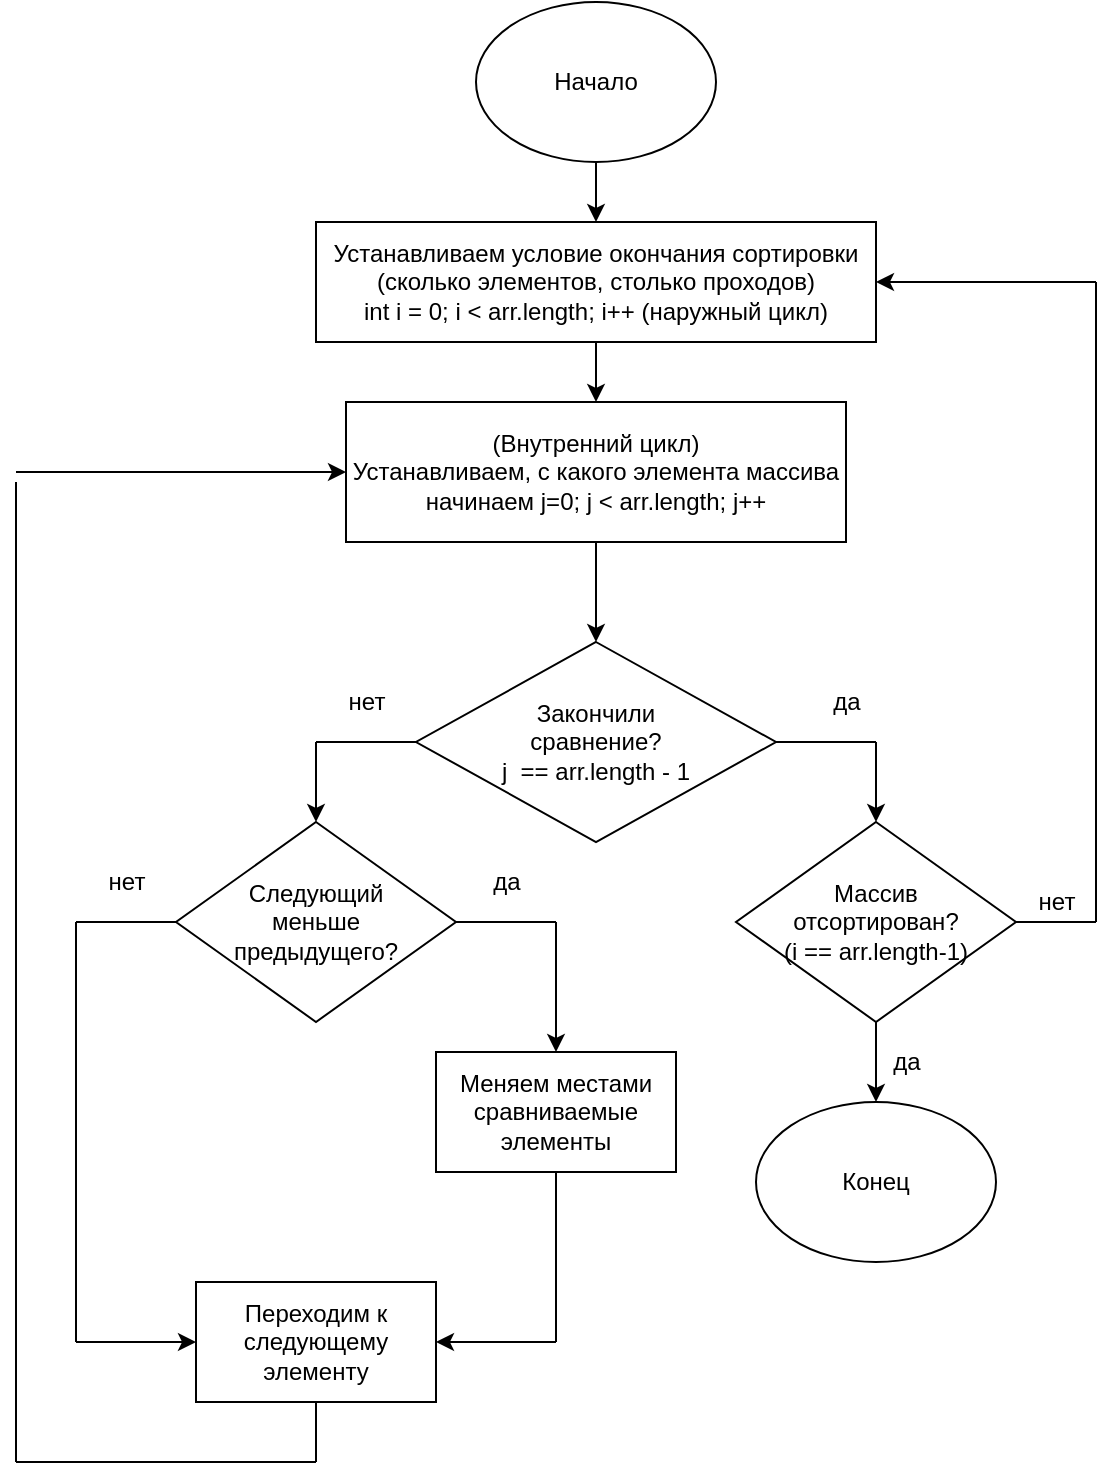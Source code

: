<mxfile version="16.0.2" type="device"><diagram id="ModzHIr_HFWiNNzwv6-a" name="Page-1"><mxGraphModel dx="1221" dy="644" grid="1" gridSize="10" guides="1" tooltips="1" connect="1" arrows="1" fold="1" page="1" pageScale="1" pageWidth="827" pageHeight="1169" math="0" shadow="0"><root><mxCell id="0"/><mxCell id="1" parent="0"/><mxCell id="DzNBvEFdq2CaxyThi2iZ-1" value="Начало" style="ellipse;whiteSpace=wrap;html=1;" vertex="1" parent="1"><mxGeometry x="370" y="110" width="120" height="80" as="geometry"/></mxCell><mxCell id="DzNBvEFdq2CaxyThi2iZ-2" value="&lt;span&gt;Устанавливаем условие окончания сортировки (сколько элементов, столько проходов)&lt;br&gt;int i = 0; i &amp;lt; arr.length; i++ (наружный цикл)&lt;/span&gt;" style="rounded=0;whiteSpace=wrap;html=1;" vertex="1" parent="1"><mxGeometry x="290" y="220" width="280" height="60" as="geometry"/></mxCell><mxCell id="DzNBvEFdq2CaxyThi2iZ-3" value="(Внутренний цикл)&lt;br&gt;Устанавливаем, с какого элемента массива начинаем j=0; j &amp;lt; arr.length; j++" style="rounded=0;whiteSpace=wrap;html=1;" vertex="1" parent="1"><mxGeometry x="305" y="310" width="250" height="70" as="geometry"/></mxCell><mxCell id="DzNBvEFdq2CaxyThi2iZ-4" value="Закончили&lt;br&gt;сравнение?&lt;br&gt;j&amp;nbsp; == arr.length - 1" style="rhombus;whiteSpace=wrap;html=1;" vertex="1" parent="1"><mxGeometry x="340" y="430" width="180" height="100" as="geometry"/></mxCell><mxCell id="DzNBvEFdq2CaxyThi2iZ-5" value="Массив&lt;br&gt;отсортирован?&lt;br&gt;(i == arr.length-1)" style="rhombus;whiteSpace=wrap;html=1;" vertex="1" parent="1"><mxGeometry x="500" y="520" width="140" height="100" as="geometry"/></mxCell><mxCell id="DzNBvEFdq2CaxyThi2iZ-6" value="Следующий&lt;br&gt;меньше&lt;br&gt;предыдущего?" style="rhombus;whiteSpace=wrap;html=1;" vertex="1" parent="1"><mxGeometry x="220" y="520" width="140" height="100" as="geometry"/></mxCell><mxCell id="DzNBvEFdq2CaxyThi2iZ-8" value="Переходим к следующему элементу" style="rounded=0;whiteSpace=wrap;html=1;" vertex="1" parent="1"><mxGeometry x="230" y="750" width="120" height="60" as="geometry"/></mxCell><mxCell id="DzNBvEFdq2CaxyThi2iZ-9" value="Конец" style="ellipse;whiteSpace=wrap;html=1;" vertex="1" parent="1"><mxGeometry x="510" y="660" width="120" height="80" as="geometry"/></mxCell><mxCell id="DzNBvEFdq2CaxyThi2iZ-13" value="" style="endArrow=none;html=1;rounded=0;exitX=1;exitY=0.5;exitDx=0;exitDy=0;" edge="1" parent="1" source="DzNBvEFdq2CaxyThi2iZ-4"><mxGeometry width="50" height="50" relative="1" as="geometry"><mxPoint x="450" y="390" as="sourcePoint"/><mxPoint x="570" y="480" as="targetPoint"/></mxGeometry></mxCell><mxCell id="DzNBvEFdq2CaxyThi2iZ-15" value="" style="endArrow=none;html=1;rounded=0;entryX=0;entryY=0.5;entryDx=0;entryDy=0;" edge="1" parent="1" target="DzNBvEFdq2CaxyThi2iZ-4"><mxGeometry width="50" height="50" relative="1" as="geometry"><mxPoint x="290" y="480" as="sourcePoint"/><mxPoint x="500" y="340" as="targetPoint"/></mxGeometry></mxCell><mxCell id="DzNBvEFdq2CaxyThi2iZ-17" value="" style="endArrow=classic;html=1;rounded=0;entryX=0.5;entryY=0;entryDx=0;entryDy=0;" edge="1" parent="1" target="DzNBvEFdq2CaxyThi2iZ-6"><mxGeometry width="50" height="50" relative="1" as="geometry"><mxPoint x="290" y="480" as="sourcePoint"/><mxPoint x="370" y="520" as="targetPoint"/></mxGeometry></mxCell><mxCell id="DzNBvEFdq2CaxyThi2iZ-19" value="" style="endArrow=classic;html=1;rounded=0;exitX=0.5;exitY=1;exitDx=0;exitDy=0;entryX=0.5;entryY=0;entryDx=0;entryDy=0;" edge="1" parent="1" source="DzNBvEFdq2CaxyThi2iZ-2" target="DzNBvEFdq2CaxyThi2iZ-3"><mxGeometry width="50" height="50" relative="1" as="geometry"><mxPoint x="435" y="370" as="sourcePoint"/><mxPoint x="485" y="320" as="targetPoint"/></mxGeometry></mxCell><mxCell id="DzNBvEFdq2CaxyThi2iZ-20" value="" style="endArrow=classic;html=1;rounded=0;exitX=0.5;exitY=1;exitDx=0;exitDy=0;entryX=0.5;entryY=0;entryDx=0;entryDy=0;" edge="1" parent="1" source="DzNBvEFdq2CaxyThi2iZ-1" target="DzNBvEFdq2CaxyThi2iZ-2"><mxGeometry width="50" height="50" relative="1" as="geometry"><mxPoint x="450" y="360" as="sourcePoint"/><mxPoint x="500" y="310" as="targetPoint"/></mxGeometry></mxCell><mxCell id="DzNBvEFdq2CaxyThi2iZ-21" value="" style="endArrow=classic;html=1;rounded=0;entryX=0.5;entryY=0;entryDx=0;entryDy=0;exitX=0.5;exitY=1;exitDx=0;exitDy=0;" edge="1" parent="1" source="DzNBvEFdq2CaxyThi2iZ-3" target="DzNBvEFdq2CaxyThi2iZ-4"><mxGeometry width="50" height="50" relative="1" as="geometry"><mxPoint x="450" y="370" as="sourcePoint"/><mxPoint x="500" y="320" as="targetPoint"/></mxGeometry></mxCell><mxCell id="DzNBvEFdq2CaxyThi2iZ-22" value="" style="endArrow=classic;html=1;rounded=0;entryX=0.5;entryY=0;entryDx=0;entryDy=0;" edge="1" parent="1" target="DzNBvEFdq2CaxyThi2iZ-5"><mxGeometry width="50" height="50" relative="1" as="geometry"><mxPoint x="570" y="480" as="sourcePoint"/><mxPoint x="500" y="340" as="targetPoint"/></mxGeometry></mxCell><mxCell id="DzNBvEFdq2CaxyThi2iZ-24" value="да" style="text;html=1;align=center;verticalAlign=middle;resizable=0;points=[];autosize=1;strokeColor=none;fillColor=none;" vertex="1" parent="1"><mxGeometry x="540" y="450" width="30" height="20" as="geometry"/></mxCell><mxCell id="DzNBvEFdq2CaxyThi2iZ-25" value="нет" style="text;html=1;align=center;verticalAlign=middle;resizable=0;points=[];autosize=1;strokeColor=none;fillColor=none;" vertex="1" parent="1"><mxGeometry x="300" y="450" width="30" height="20" as="geometry"/></mxCell><mxCell id="DzNBvEFdq2CaxyThi2iZ-28" value="" style="endArrow=none;html=1;rounded=0;exitX=1;exitY=0.5;exitDx=0;exitDy=0;" edge="1" parent="1" source="DzNBvEFdq2CaxyThi2iZ-6"><mxGeometry width="50" height="50" relative="1" as="geometry"><mxPoint x="360" y="550" as="sourcePoint"/><mxPoint x="410" y="570" as="targetPoint"/></mxGeometry></mxCell><mxCell id="DzNBvEFdq2CaxyThi2iZ-29" value="" style="endArrow=classic;html=1;rounded=0;entryX=0.5;entryY=0;entryDx=0;entryDy=0;" edge="1" parent="1" target="DzNBvEFdq2CaxyThi2iZ-43"><mxGeometry width="50" height="50" relative="1" as="geometry"><mxPoint x="410" y="570" as="sourcePoint"/><mxPoint x="414" y="645" as="targetPoint"/></mxGeometry></mxCell><mxCell id="DzNBvEFdq2CaxyThi2iZ-30" value="" style="endArrow=none;html=1;rounded=0;exitX=0;exitY=0.5;exitDx=0;exitDy=0;" edge="1" parent="1" source="DzNBvEFdq2CaxyThi2iZ-6"><mxGeometry width="50" height="50" relative="1" as="geometry"><mxPoint x="360" y="550" as="sourcePoint"/><mxPoint x="170" y="570" as="targetPoint"/></mxGeometry></mxCell><mxCell id="DzNBvEFdq2CaxyThi2iZ-31" value="" style="endArrow=none;html=1;rounded=0;" edge="1" parent="1"><mxGeometry width="50" height="50" relative="1" as="geometry"><mxPoint x="170" y="570" as="sourcePoint"/><mxPoint x="170" y="780" as="targetPoint"/></mxGeometry></mxCell><mxCell id="DzNBvEFdq2CaxyThi2iZ-32" value="" style="endArrow=classic;html=1;rounded=0;entryX=0;entryY=0.5;entryDx=0;entryDy=0;" edge="1" parent="1" target="DzNBvEFdq2CaxyThi2iZ-8"><mxGeometry width="50" height="50" relative="1" as="geometry"><mxPoint x="170" y="780" as="sourcePoint"/><mxPoint x="380" y="500" as="targetPoint"/></mxGeometry></mxCell><mxCell id="DzNBvEFdq2CaxyThi2iZ-33" value="" style="endArrow=none;html=1;rounded=0;exitX=0.5;exitY=1;exitDx=0;exitDy=0;" edge="1" parent="1" source="DzNBvEFdq2CaxyThi2iZ-43"><mxGeometry width="50" height="50" relative="1" as="geometry"><mxPoint x="387.5" y="710" as="sourcePoint"/><mxPoint x="410" y="780" as="targetPoint"/></mxGeometry></mxCell><mxCell id="DzNBvEFdq2CaxyThi2iZ-34" value="" style="endArrow=classic;html=1;rounded=0;entryX=1;entryY=0.5;entryDx=0;entryDy=0;" edge="1" parent="1" target="DzNBvEFdq2CaxyThi2iZ-8"><mxGeometry width="50" height="50" relative="1" as="geometry"><mxPoint x="410" y="780" as="sourcePoint"/><mxPoint x="380" y="600" as="targetPoint"/></mxGeometry></mxCell><mxCell id="DzNBvEFdq2CaxyThi2iZ-37" value="да" style="text;html=1;align=center;verticalAlign=middle;resizable=0;points=[];autosize=1;strokeColor=none;fillColor=none;" vertex="1" parent="1"><mxGeometry x="370" y="540" width="30" height="20" as="geometry"/></mxCell><mxCell id="DzNBvEFdq2CaxyThi2iZ-38" value="нет" style="text;html=1;align=center;verticalAlign=middle;resizable=0;points=[];autosize=1;strokeColor=none;fillColor=none;" vertex="1" parent="1"><mxGeometry x="180" y="540" width="30" height="20" as="geometry"/></mxCell><mxCell id="DzNBvEFdq2CaxyThi2iZ-39" value="" style="endArrow=none;html=1;rounded=0;exitX=0.5;exitY=1;exitDx=0;exitDy=0;" edge="1" parent="1" source="DzNBvEFdq2CaxyThi2iZ-8"><mxGeometry width="50" height="50" relative="1" as="geometry"><mxPoint x="380" y="570" as="sourcePoint"/><mxPoint x="290" y="840" as="targetPoint"/></mxGeometry></mxCell><mxCell id="DzNBvEFdq2CaxyThi2iZ-40" value="" style="endArrow=none;html=1;rounded=0;" edge="1" parent="1"><mxGeometry width="50" height="50" relative="1" as="geometry"><mxPoint x="290" y="840" as="sourcePoint"/><mxPoint x="140" y="840" as="targetPoint"/></mxGeometry></mxCell><mxCell id="DzNBvEFdq2CaxyThi2iZ-41" value="" style="endArrow=none;html=1;rounded=0;" edge="1" parent="1"><mxGeometry width="50" height="50" relative="1" as="geometry"><mxPoint x="140" y="840" as="sourcePoint"/><mxPoint x="140" y="350" as="targetPoint"/></mxGeometry></mxCell><mxCell id="DzNBvEFdq2CaxyThi2iZ-42" value="" style="endArrow=classic;html=1;rounded=0;entryX=0;entryY=0.5;entryDx=0;entryDy=0;" edge="1" parent="1" target="DzNBvEFdq2CaxyThi2iZ-3"><mxGeometry width="50" height="50" relative="1" as="geometry"><mxPoint x="140" y="345" as="sourcePoint"/><mxPoint x="430" y="400" as="targetPoint"/></mxGeometry></mxCell><mxCell id="DzNBvEFdq2CaxyThi2iZ-43" value="&lt;span&gt;Меняем местами сравниваемые элементы&lt;/span&gt;" style="rounded=0;whiteSpace=wrap;html=1;" vertex="1" parent="1"><mxGeometry x="350" y="635" width="120" height="60" as="geometry"/></mxCell><mxCell id="DzNBvEFdq2CaxyThi2iZ-45" value="" style="endArrow=classic;html=1;rounded=0;exitX=0.5;exitY=1;exitDx=0;exitDy=0;entryX=0.5;entryY=0;entryDx=0;entryDy=0;" edge="1" parent="1" source="DzNBvEFdq2CaxyThi2iZ-5" target="DzNBvEFdq2CaxyThi2iZ-9"><mxGeometry width="50" height="50" relative="1" as="geometry"><mxPoint x="690" y="510" as="sourcePoint"/><mxPoint x="740" y="460" as="targetPoint"/></mxGeometry></mxCell><mxCell id="DzNBvEFdq2CaxyThi2iZ-46" value="" style="endArrow=none;html=1;rounded=0;exitX=1;exitY=0.5;exitDx=0;exitDy=0;" edge="1" parent="1" source="DzNBvEFdq2CaxyThi2iZ-5"><mxGeometry width="50" height="50" relative="1" as="geometry"><mxPoint x="690" y="510" as="sourcePoint"/><mxPoint x="680" y="570" as="targetPoint"/></mxGeometry></mxCell><mxCell id="DzNBvEFdq2CaxyThi2iZ-47" value="" style="endArrow=none;html=1;rounded=0;" edge="1" parent="1"><mxGeometry width="50" height="50" relative="1" as="geometry"><mxPoint x="680" y="570" as="sourcePoint"/><mxPoint x="680" y="250" as="targetPoint"/><Array as="points"><mxPoint x="680" y="410"/></Array></mxGeometry></mxCell><mxCell id="DzNBvEFdq2CaxyThi2iZ-48" value="" style="endArrow=classic;html=1;rounded=0;" edge="1" parent="1"><mxGeometry width="50" height="50" relative="1" as="geometry"><mxPoint x="680" y="250" as="sourcePoint"/><mxPoint x="570" y="250" as="targetPoint"/></mxGeometry></mxCell><mxCell id="DzNBvEFdq2CaxyThi2iZ-49" value="нет" style="text;html=1;align=center;verticalAlign=middle;resizable=0;points=[];autosize=1;strokeColor=none;fillColor=none;" vertex="1" parent="1"><mxGeometry x="645" y="550" width="30" height="20" as="geometry"/></mxCell><mxCell id="DzNBvEFdq2CaxyThi2iZ-50" value="да" style="text;html=1;align=center;verticalAlign=middle;resizable=0;points=[];autosize=1;strokeColor=none;fillColor=none;" vertex="1" parent="1"><mxGeometry x="570" y="630" width="30" height="20" as="geometry"/></mxCell></root></mxGraphModel></diagram></mxfile>